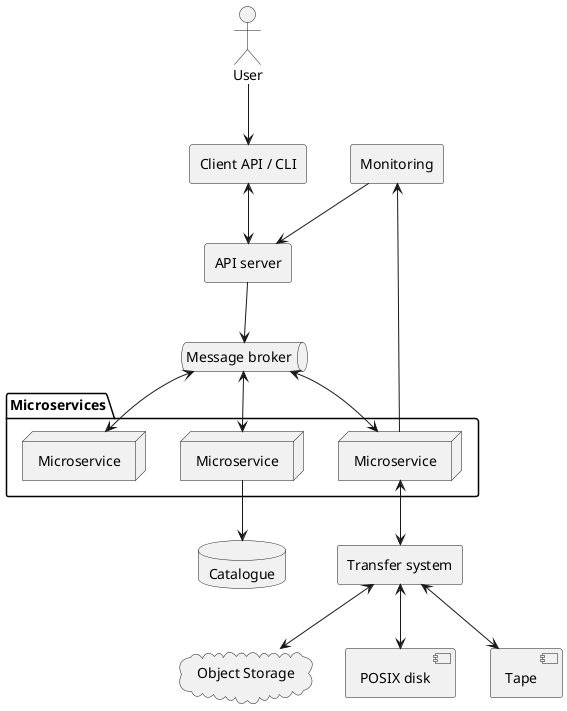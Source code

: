 @startuml overview

actor user as "User"
agent client as "Client API / CLI"
agent API_server as "API server"
queue message_broker as "Message broker"
agent monitoring as "Monitoring"
database catalogue as "Catalogue"
cloud object_storage as "Object Storage"
agent transfer as "Transfer system"
component posix as "POSIX disk"
component tape as "Tape"

package Microservices {
node micro_service_1 as "Microservice"
node micro_service_2 as "Microservice"
node micro_service_3 as "Microservice"
}  

user-->client
client<-->API_server
API_server-->message_broker
message_broker <--> micro_service_1
message_broker <--> micro_service_2
message_broker <--> micro_service_3
micro_service_3 --> monitoring
micro_service_1 --> catalogue
monitoring --> API_server
micro_service_3 <--> transfer
transfer <--> object_storage
transfer <--> posix
transfer <--> tape

@enduml 